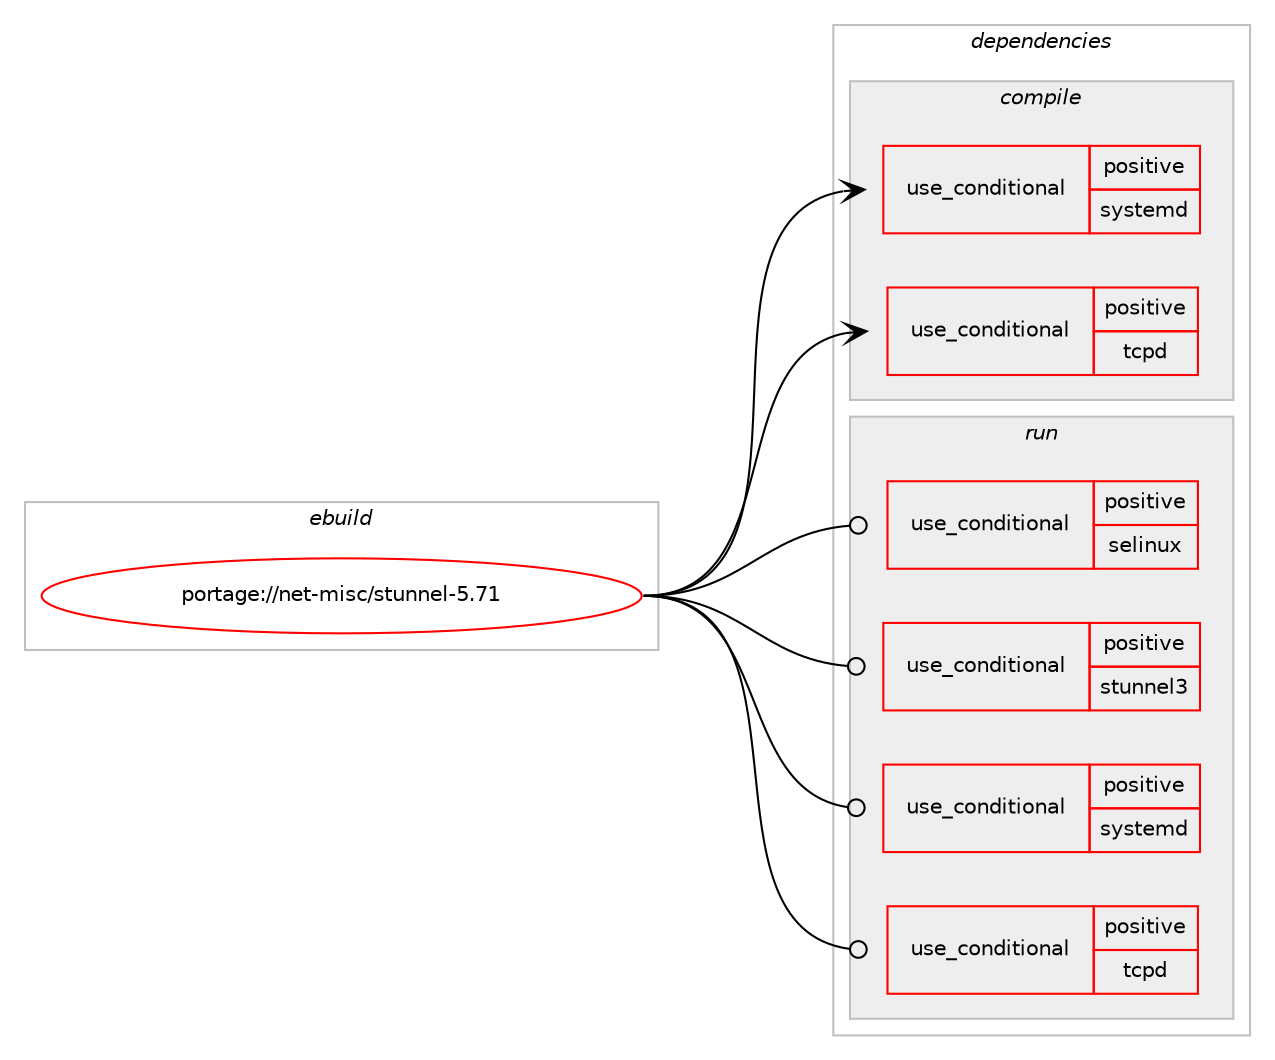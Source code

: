 digraph prolog {

# *************
# Graph options
# *************

newrank=true;
concentrate=true;
compound=true;
graph [rankdir=LR,fontname=Helvetica,fontsize=10,ranksep=1.5];#, ranksep=2.5, nodesep=0.2];
edge  [arrowhead=vee];
node  [fontname=Helvetica,fontsize=10];

# **********
# The ebuild
# **********

subgraph cluster_leftcol {
color=gray;
rank=same;
label=<<i>ebuild</i>>;
id [label="portage://net-misc/stunnel-5.71", color=red, width=4, href="../net-misc/stunnel-5.71.svg"];
}

# ****************
# The dependencies
# ****************

subgraph cluster_midcol {
color=gray;
label=<<i>dependencies</i>>;
subgraph cluster_compile {
fillcolor="#eeeeee";
style=filled;
label=<<i>compile</i>>;
subgraph cond5235 {
dependency7356 [label=<<TABLE BORDER="0" CELLBORDER="1" CELLSPACING="0" CELLPADDING="4"><TR><TD ROWSPAN="3" CELLPADDING="10">use_conditional</TD></TR><TR><TD>positive</TD></TR><TR><TD>systemd</TD></TR></TABLE>>, shape=none, color=red];
# *** BEGIN UNKNOWN DEPENDENCY TYPE (TODO) ***
# dependency7356 -> package_dependency(portage://net-misc/stunnel-5.71,install,no,sys-apps,systemd,none,[,,],any_same_slot,[])
# *** END UNKNOWN DEPENDENCY TYPE (TODO) ***

}
id:e -> dependency7356:w [weight=20,style="solid",arrowhead="vee"];
subgraph cond5236 {
dependency7357 [label=<<TABLE BORDER="0" CELLBORDER="1" CELLSPACING="0" CELLPADDING="4"><TR><TD ROWSPAN="3" CELLPADDING="10">use_conditional</TD></TR><TR><TD>positive</TD></TR><TR><TD>tcpd</TD></TR></TABLE>>, shape=none, color=red];
# *** BEGIN UNKNOWN DEPENDENCY TYPE (TODO) ***
# dependency7357 -> package_dependency(portage://net-misc/stunnel-5.71,install,no,sys-apps,tcp-wrappers,none,[,,],[],[])
# *** END UNKNOWN DEPENDENCY TYPE (TODO) ***

}
id:e -> dependency7357:w [weight=20,style="solid",arrowhead="vee"];
# *** BEGIN UNKNOWN DEPENDENCY TYPE (TODO) ***
# id -> package_dependency(portage://net-misc/stunnel-5.71,install,no,dev-libs,openssl,none,[,,],any_same_slot,[])
# *** END UNKNOWN DEPENDENCY TYPE (TODO) ***

}
subgraph cluster_compileandrun {
fillcolor="#eeeeee";
style=filled;
label=<<i>compile and run</i>>;
}
subgraph cluster_run {
fillcolor="#eeeeee";
style=filled;
label=<<i>run</i>>;
subgraph cond5237 {
dependency7358 [label=<<TABLE BORDER="0" CELLBORDER="1" CELLSPACING="0" CELLPADDING="4"><TR><TD ROWSPAN="3" CELLPADDING="10">use_conditional</TD></TR><TR><TD>positive</TD></TR><TR><TD>selinux</TD></TR></TABLE>>, shape=none, color=red];
# *** BEGIN UNKNOWN DEPENDENCY TYPE (TODO) ***
# dependency7358 -> package_dependency(portage://net-misc/stunnel-5.71,run,no,sec-policy,selinux-stunnel,none,[,,],[],[])
# *** END UNKNOWN DEPENDENCY TYPE (TODO) ***

}
id:e -> dependency7358:w [weight=20,style="solid",arrowhead="odot"];
subgraph cond5238 {
dependency7359 [label=<<TABLE BORDER="0" CELLBORDER="1" CELLSPACING="0" CELLPADDING="4"><TR><TD ROWSPAN="3" CELLPADDING="10">use_conditional</TD></TR><TR><TD>positive</TD></TR><TR><TD>stunnel3</TD></TR></TABLE>>, shape=none, color=red];
# *** BEGIN UNKNOWN DEPENDENCY TYPE (TODO) ***
# dependency7359 -> package_dependency(portage://net-misc/stunnel-5.71,run,no,dev-lang,perl,none,[,,],[],[])
# *** END UNKNOWN DEPENDENCY TYPE (TODO) ***

}
id:e -> dependency7359:w [weight=20,style="solid",arrowhead="odot"];
subgraph cond5239 {
dependency7360 [label=<<TABLE BORDER="0" CELLBORDER="1" CELLSPACING="0" CELLPADDING="4"><TR><TD ROWSPAN="3" CELLPADDING="10">use_conditional</TD></TR><TR><TD>positive</TD></TR><TR><TD>systemd</TD></TR></TABLE>>, shape=none, color=red];
# *** BEGIN UNKNOWN DEPENDENCY TYPE (TODO) ***
# dependency7360 -> package_dependency(portage://net-misc/stunnel-5.71,run,no,sys-apps,systemd,none,[,,],any_same_slot,[])
# *** END UNKNOWN DEPENDENCY TYPE (TODO) ***

}
id:e -> dependency7360:w [weight=20,style="solid",arrowhead="odot"];
subgraph cond5240 {
dependency7361 [label=<<TABLE BORDER="0" CELLBORDER="1" CELLSPACING="0" CELLPADDING="4"><TR><TD ROWSPAN="3" CELLPADDING="10">use_conditional</TD></TR><TR><TD>positive</TD></TR><TR><TD>tcpd</TD></TR></TABLE>>, shape=none, color=red];
# *** BEGIN UNKNOWN DEPENDENCY TYPE (TODO) ***
# dependency7361 -> package_dependency(portage://net-misc/stunnel-5.71,run,no,sys-apps,tcp-wrappers,none,[,,],[],[])
# *** END UNKNOWN DEPENDENCY TYPE (TODO) ***

}
id:e -> dependency7361:w [weight=20,style="solid",arrowhead="odot"];
# *** BEGIN UNKNOWN DEPENDENCY TYPE (TODO) ***
# id -> package_dependency(portage://net-misc/stunnel-5.71,run,no,acct-group,stunnel,none,[,,],[],[])
# *** END UNKNOWN DEPENDENCY TYPE (TODO) ***

# *** BEGIN UNKNOWN DEPENDENCY TYPE (TODO) ***
# id -> package_dependency(portage://net-misc/stunnel-5.71,run,no,acct-user,stunnel,none,[,,],[],[])
# *** END UNKNOWN DEPENDENCY TYPE (TODO) ***

# *** BEGIN UNKNOWN DEPENDENCY TYPE (TODO) ***
# id -> package_dependency(portage://net-misc/stunnel-5.71,run,no,dev-libs,openssl,none,[,,],any_same_slot,[])
# *** END UNKNOWN DEPENDENCY TYPE (TODO) ***

# *** BEGIN UNKNOWN DEPENDENCY TYPE (TODO) ***
# id -> package_dependency(portage://net-misc/stunnel-5.71,run,no,virtual,tmpfiles,none,[,,],[],[])
# *** END UNKNOWN DEPENDENCY TYPE (TODO) ***

}
}

# **************
# The candidates
# **************

subgraph cluster_choices {
rank=same;
color=gray;
label=<<i>candidates</i>>;

}

}
